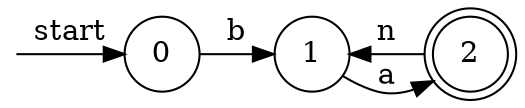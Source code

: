 digraph re {

	node [shape=circle];

	s [label="" style="invis" shape="point"];
	2 [shape=doublecircle];

	s -> 0 [label="start"];
	0 -> 1 [label="b"];
	1 -> 2 [label="a"];
	2 -> 1 [label="n"];

	{ rank=same; s 0 1 2 }
}
